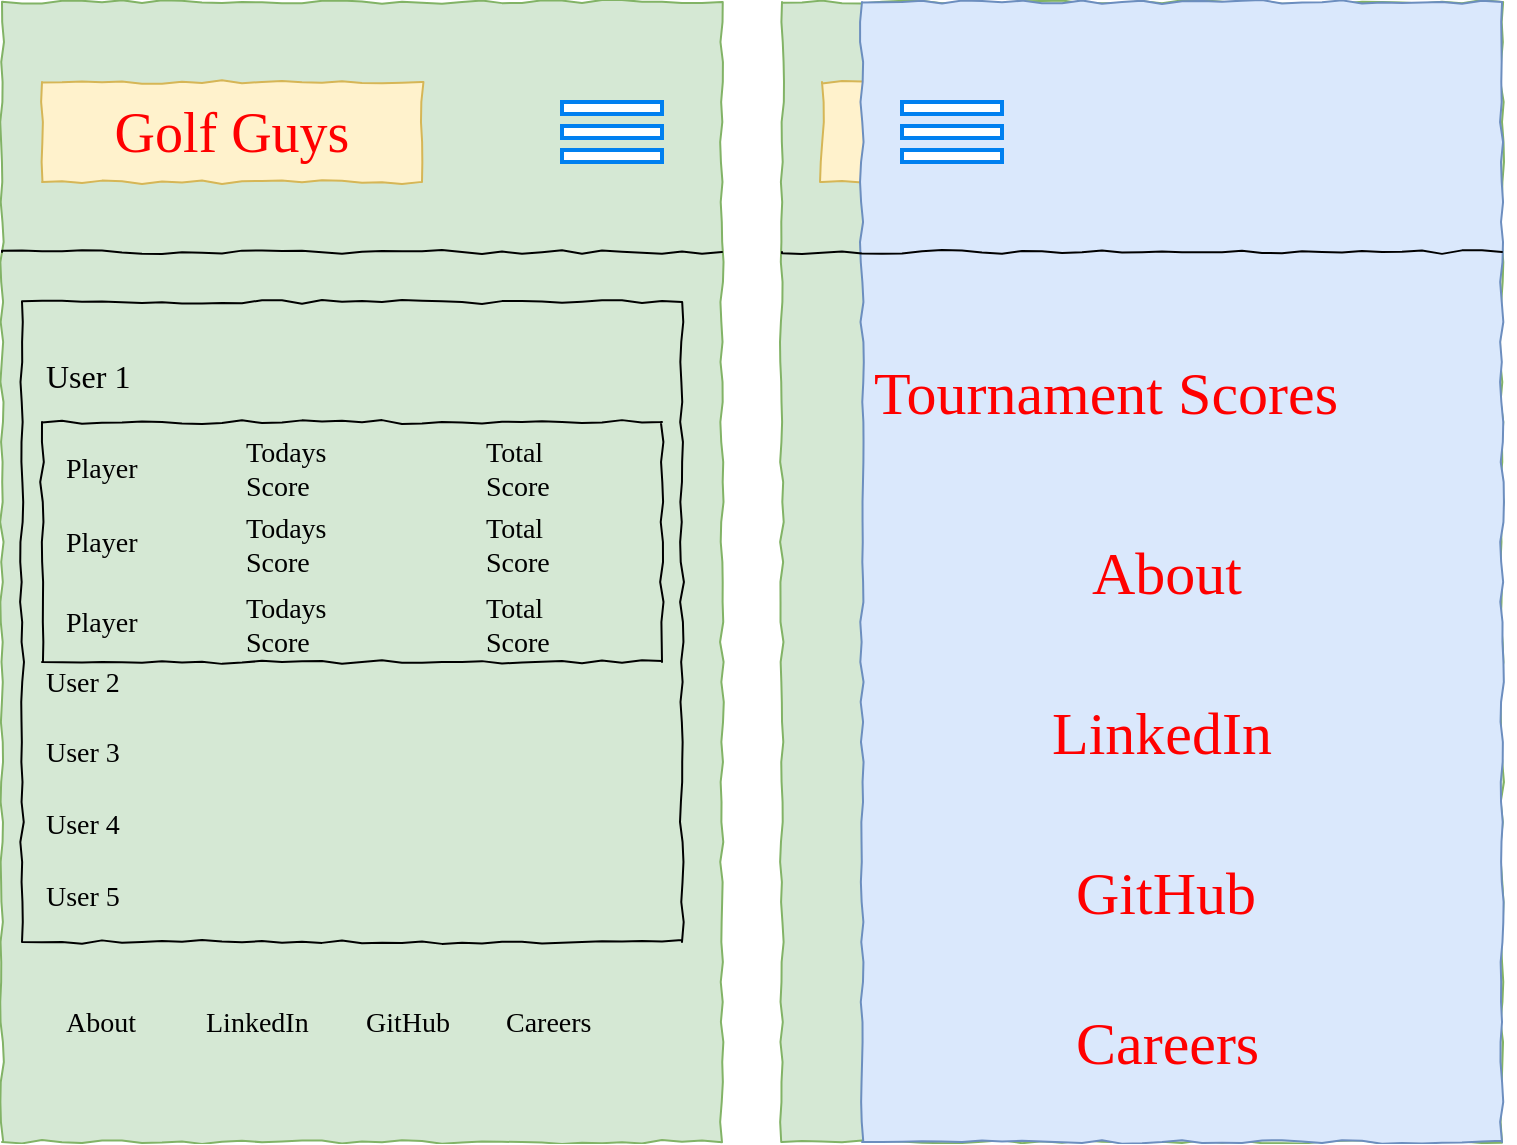 <mxfile version="12.7.9" type="github">
  <diagram name="Page-1" id="03018318-947c-dd8e-b7a3-06fadd420f32">
    <mxGraphModel dx="1426" dy="826" grid="1" gridSize="10" guides="1" tooltips="1" connect="1" arrows="1" fold="1" page="1" pageScale="1" pageWidth="1100" pageHeight="850" background="#ffffff" math="0" shadow="0">
      <root>
        <mxCell id="0" />
        <mxCell id="1" parent="0" />
        <mxCell id="677b7b8949515195-1" value="" style="whiteSpace=wrap;html=1;rounded=0;shadow=0;labelBackgroundColor=none;strokeColor=#82b366;strokeWidth=1;fillColor=#d5e8d4;fontFamily=Verdana;fontSize=12;align=center;comic=1;" parent="1" vertex="1">
          <mxGeometry x="20" y="20" width="360" height="570" as="geometry" />
        </mxCell>
        <mxCell id="677b7b8949515195-2" value="&lt;font color=&quot;#ff0000&quot;&gt;Golf Guys&lt;/font&gt;" style="whiteSpace=wrap;html=1;rounded=0;shadow=0;labelBackgroundColor=none;strokeWidth=1;fontFamily=Verdana;fontSize=28;align=center;comic=1;fillColor=#fff2cc;strokeColor=#d6b656;" parent="1" vertex="1">
          <mxGeometry x="40" y="60" width="190" height="50" as="geometry" />
        </mxCell>
        <mxCell id="677b7b8949515195-8" value="" style="whiteSpace=wrap;html=1;rounded=0;shadow=0;labelBackgroundColor=none;strokeWidth=1;fillColor=none;fontFamily=Verdana;fontSize=12;align=center;comic=1;" parent="1" vertex="1">
          <mxGeometry x="30" y="170" width="330" height="320" as="geometry" />
        </mxCell>
        <mxCell id="677b7b8949515195-9" value="" style="line;strokeWidth=1;html=1;rounded=0;shadow=0;labelBackgroundColor=none;fillColor=none;fontFamily=Verdana;fontSize=14;fontColor=#000000;align=center;comic=1;" parent="1" vertex="1">
          <mxGeometry x="20" y="140" width="360" height="10" as="geometry" />
        </mxCell>
        <mxCell id="677b7b8949515195-27" value="&lt;font style=&quot;font-size: 16px&quot;&gt;User 1&lt;/font&gt;" style="text;html=1;points=[];align=left;verticalAlign=top;spacingTop=-4;fontSize=14;fontFamily=Verdana" parent="1" vertex="1">
          <mxGeometry x="40" y="195" width="70" height="30" as="geometry" />
        </mxCell>
        <mxCell id="677b7b8949515195-28" value="User 2" style="text;html=1;points=[];align=left;verticalAlign=top;spacingTop=-4;fontSize=14;fontFamily=Verdana" parent="1" vertex="1">
          <mxGeometry x="40" y="350" width="170" height="20" as="geometry" />
        </mxCell>
        <mxCell id="677b7b8949515195-29" value="User 3" style="text;html=1;points=[];align=left;verticalAlign=top;spacingTop=-4;fontSize=14;fontFamily=Verdana" parent="1" vertex="1">
          <mxGeometry x="40" y="385" width="170" height="20" as="geometry" />
        </mxCell>
        <mxCell id="677b7b8949515195-30" value="User 4" style="text;html=1;points=[];align=left;verticalAlign=top;spacingTop=-4;fontSize=14;fontFamily=Verdana" parent="1" vertex="1">
          <mxGeometry x="40" y="421" width="170" height="20" as="geometry" />
        </mxCell>
        <mxCell id="677b7b8949515195-39" value="User 5" style="text;html=1;points=[];align=left;verticalAlign=top;spacingTop=-4;fontSize=14;fontFamily=Verdana" parent="1" vertex="1">
          <mxGeometry x="40" y="457" width="170" height="20" as="geometry" />
        </mxCell>
        <mxCell id="0AJK569UGjD89cMr1nSS-1" value="" style="html=1;verticalLabelPosition=bottom;align=center;labelBackgroundColor=#ffffff;verticalAlign=top;strokeWidth=2;strokeColor=#0080F0;shadow=0;dashed=0;shape=mxgraph.ios7.icons.options;pointerEvents=1" vertex="1" parent="1">
          <mxGeometry x="300" y="70" width="50" height="30" as="geometry" />
        </mxCell>
        <mxCell id="0AJK569UGjD89cMr1nSS-3" value="About" style="text;html=1;points=[];align=left;verticalAlign=top;spacingTop=-4;fontSize=14;fontFamily=Verdana" vertex="1" parent="1">
          <mxGeometry x="50" y="520" width="60" height="20" as="geometry" />
        </mxCell>
        <mxCell id="0AJK569UGjD89cMr1nSS-4" value="LinkedIn" style="text;html=1;points=[];align=left;verticalAlign=top;spacingTop=-4;fontSize=14;fontFamily=Verdana" vertex="1" parent="1">
          <mxGeometry x="120" y="520" width="60" height="20" as="geometry" />
        </mxCell>
        <mxCell id="0AJK569UGjD89cMr1nSS-5" value="GitHub" style="text;html=1;points=[];align=left;verticalAlign=top;spacingTop=-4;fontSize=14;fontFamily=Verdana" vertex="1" parent="1">
          <mxGeometry x="200" y="520" width="60" height="20" as="geometry" />
        </mxCell>
        <mxCell id="0AJK569UGjD89cMr1nSS-6" value="Careers" style="text;html=1;points=[];align=left;verticalAlign=top;spacingTop=-4;fontSize=14;fontFamily=Verdana" vertex="1" parent="1">
          <mxGeometry x="270" y="520" width="60" height="20" as="geometry" />
        </mxCell>
        <mxCell id="0AJK569UGjD89cMr1nSS-7" value="" style="whiteSpace=wrap;html=1;rounded=0;shadow=0;labelBackgroundColor=none;strokeWidth=1;fillColor=none;fontFamily=Verdana;fontSize=12;align=center;comic=1;" vertex="1" parent="1">
          <mxGeometry x="40" y="230" width="310" height="120" as="geometry" />
        </mxCell>
        <mxCell id="0AJK569UGjD89cMr1nSS-8" value="Player" style="text;html=1;points=[];align=left;verticalAlign=top;spacingTop=-4;fontSize=14;fontFamily=Verdana" vertex="1" parent="1">
          <mxGeometry x="50" y="242.5" width="60" height="20" as="geometry" />
        </mxCell>
        <mxCell id="0AJK569UGjD89cMr1nSS-9" value="Todays &lt;br&gt;Score" style="text;html=1;points=[];align=left;verticalAlign=top;spacingTop=-4;fontSize=14;fontFamily=Verdana" vertex="1" parent="1">
          <mxGeometry x="140" y="235" width="60" height="35" as="geometry" />
        </mxCell>
        <mxCell id="0AJK569UGjD89cMr1nSS-10" value="Total &lt;br&gt;Score" style="text;html=1;points=[];align=left;verticalAlign=top;spacingTop=-4;fontSize=14;fontFamily=Verdana" vertex="1" parent="1">
          <mxGeometry x="260" y="235" width="60" height="35" as="geometry" />
        </mxCell>
        <mxCell id="0AJK569UGjD89cMr1nSS-11" value="Player" style="text;html=1;points=[];align=left;verticalAlign=top;spacingTop=-4;fontSize=14;fontFamily=Verdana" vertex="1" parent="1">
          <mxGeometry x="50" y="280" width="60" height="20" as="geometry" />
        </mxCell>
        <mxCell id="0AJK569UGjD89cMr1nSS-12" value="Todays &lt;br&gt;Score" style="text;html=1;points=[];align=left;verticalAlign=top;spacingTop=-4;fontSize=14;fontFamily=Verdana" vertex="1" parent="1">
          <mxGeometry x="140" y="272.5" width="60" height="35" as="geometry" />
        </mxCell>
        <mxCell id="0AJK569UGjD89cMr1nSS-13" value="Total &lt;br&gt;Score" style="text;html=1;points=[];align=left;verticalAlign=top;spacingTop=-4;fontSize=14;fontFamily=Verdana" vertex="1" parent="1">
          <mxGeometry x="260" y="272.5" width="60" height="35" as="geometry" />
        </mxCell>
        <mxCell id="0AJK569UGjD89cMr1nSS-14" value="Player" style="text;html=1;points=[];align=left;verticalAlign=top;spacingTop=-4;fontSize=14;fontFamily=Verdana" vertex="1" parent="1">
          <mxGeometry x="50" y="320" width="60" height="20" as="geometry" />
        </mxCell>
        <mxCell id="0AJK569UGjD89cMr1nSS-15" value="Todays &lt;br&gt;Score" style="text;html=1;points=[];align=left;verticalAlign=top;spacingTop=-4;fontSize=14;fontFamily=Verdana" vertex="1" parent="1">
          <mxGeometry x="140" y="312.5" width="60" height="35" as="geometry" />
        </mxCell>
        <mxCell id="0AJK569UGjD89cMr1nSS-16" value="Total &lt;br&gt;Score" style="text;html=1;points=[];align=left;verticalAlign=top;spacingTop=-4;fontSize=14;fontFamily=Verdana" vertex="1" parent="1">
          <mxGeometry x="260" y="312.5" width="60" height="35" as="geometry" />
        </mxCell>
        <mxCell id="0AJK569UGjD89cMr1nSS-18" value="" style="whiteSpace=wrap;html=1;rounded=0;shadow=0;labelBackgroundColor=none;strokeColor=#82b366;strokeWidth=1;fillColor=#d5e8d4;fontFamily=Verdana;fontSize=12;align=center;comic=1;" vertex="1" parent="1">
          <mxGeometry x="410" y="20" width="360" height="570" as="geometry" />
        </mxCell>
        <mxCell id="0AJK569UGjD89cMr1nSS-19" value="Golf Guys" style="whiteSpace=wrap;html=1;rounded=0;shadow=0;labelBackgroundColor=none;strokeWidth=1;fontFamily=Verdana;fontSize=28;align=center;comic=1;fillColor=#fff2cc;strokeColor=#d6b656;" vertex="1" parent="1">
          <mxGeometry x="430" y="60" width="190" height="50" as="geometry" />
        </mxCell>
        <mxCell id="0AJK569UGjD89cMr1nSS-20" value="" style="whiteSpace=wrap;html=1;rounded=0;shadow=0;labelBackgroundColor=none;strokeWidth=1;fillColor=#dae8fc;fontFamily=Verdana;fontSize=12;align=center;comic=1;strokeColor=#6c8ebf;" vertex="1" parent="1">
          <mxGeometry x="450" y="20" width="320" height="570" as="geometry" />
        </mxCell>
        <mxCell id="0AJK569UGjD89cMr1nSS-21" value="" style="line;strokeWidth=1;html=1;rounded=0;shadow=0;labelBackgroundColor=none;fillColor=none;fontFamily=Verdana;fontSize=14;fontColor=#000000;align=center;comic=1;" vertex="1" parent="1">
          <mxGeometry x="410" y="140" width="360" height="10" as="geometry" />
        </mxCell>
        <mxCell id="0AJK569UGjD89cMr1nSS-27" value="" style="html=1;verticalLabelPosition=bottom;align=center;labelBackgroundColor=#ffffff;verticalAlign=top;strokeWidth=2;strokeColor=#0080F0;shadow=0;dashed=0;shape=mxgraph.ios7.icons.options;pointerEvents=1" vertex="1" parent="1">
          <mxGeometry x="470" y="70" width="50" height="30" as="geometry" />
        </mxCell>
        <mxCell id="0AJK569UGjD89cMr1nSS-28" value="&lt;font style=&quot;font-size: 30px&quot; color=&quot;#ff0000&quot;&gt;About&lt;/font&gt;" style="text;html=1;points=[];align=left;verticalAlign=top;spacingTop=-4;fontSize=14;fontFamily=Verdana" vertex="1" parent="1">
          <mxGeometry x="562.5" y="285" width="95" height="50" as="geometry" />
        </mxCell>
        <mxCell id="0AJK569UGjD89cMr1nSS-29" value="&lt;font style=&quot;font-size: 30px&quot; color=&quot;#ff0000&quot;&gt;LinkedIn&lt;/font&gt;" style="text;html=1;points=[];align=left;verticalAlign=top;spacingTop=-4;fontSize=14;fontFamily=Verdana" vertex="1" parent="1">
          <mxGeometry x="542.5" y="365" width="135" height="45" as="geometry" />
        </mxCell>
        <mxCell id="0AJK569UGjD89cMr1nSS-30" value="&lt;font style=&quot;font-size: 30px&quot; color=&quot;#ff0000&quot;&gt;GitHub&lt;/font&gt;" style="text;html=1;points=[];align=left;verticalAlign=top;spacingTop=-4;fontSize=14;fontFamily=Verdana" vertex="1" parent="1">
          <mxGeometry x="555" y="445" width="110" height="37.5" as="geometry" />
        </mxCell>
        <mxCell id="0AJK569UGjD89cMr1nSS-31" value="&lt;font style=&quot;font-size: 30px&quot; color=&quot;#ff0000&quot;&gt;Careers&lt;/font&gt;" style="text;html=1;points=[];align=left;verticalAlign=top;spacingTop=-4;fontSize=14;fontFamily=Verdana" vertex="1" parent="1">
          <mxGeometry x="555" y="520" width="120" height="40" as="geometry" />
        </mxCell>
        <mxCell id="0AJK569UGjD89cMr1nSS-32" value="&lt;font style=&quot;font-size: 30px&quot; color=&quot;#ff0000&quot;&gt;Tournament Scores&lt;/font&gt;" style="text;html=1;points=[];align=left;verticalAlign=top;spacingTop=-4;fontSize=14;fontFamily=Verdana" vertex="1" parent="1">
          <mxGeometry x="453.75" y="195" width="322.5" height="45" as="geometry" />
        </mxCell>
      </root>
    </mxGraphModel>
  </diagram>
</mxfile>
